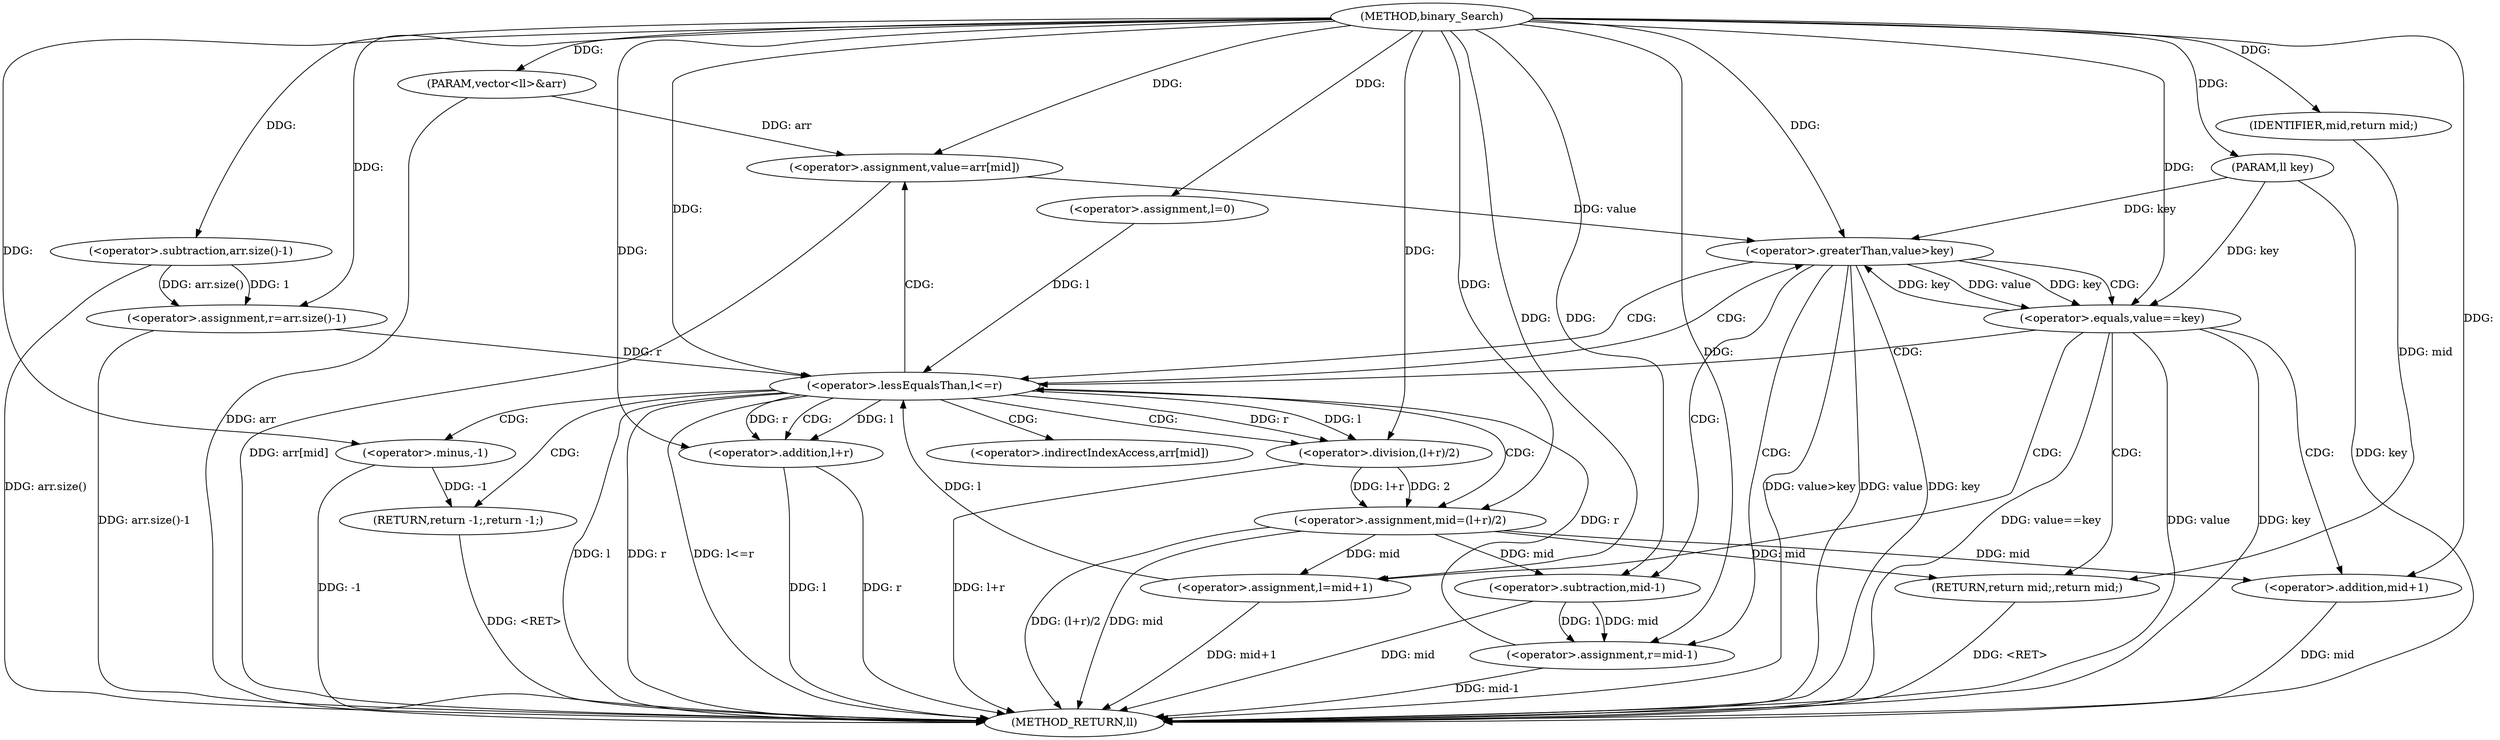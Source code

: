 digraph "binary_Search" {  
"1000659" [label = "(METHOD,binary_Search)" ]
"1000721" [label = "(METHOD_RETURN,ll)" ]
"1000660" [label = "(PARAM,vector<ll>&arr)" ]
"1000661" [label = "(PARAM,ll key)" ]
"1000664" [label = "(<operator>.assignment,l=0)" ]
"1000668" [label = "(<operator>.assignment,r=arr.size()-1)" ]
"1000718" [label = "(RETURN,return -1;,return -1;)" ]
"1000675" [label = "(<operator>.lessEqualsThan,l<=r)" ]
"1000719" [label = "(<operator>.minus,-1)" ]
"1000670" [label = "(<operator>.subtraction,arr.size()-1)" ]
"1000680" [label = "(<operator>.assignment,mid=(l+r)/2)" ]
"1000688" [label = "(<operator>.assignment,value=arr[mid])" ]
"1000694" [label = "(<operator>.greaterThan,value>key)" ]
"1000682" [label = "(<operator>.division,(l+r)/2)" ]
"1000698" [label = "(<operator>.assignment,r=mid-1)" ]
"1000683" [label = "(<operator>.addition,l+r)" ]
"1000705" [label = "(<operator>.equals,value==key)" ]
"1000700" [label = "(<operator>.subtraction,mid-1)" ]
"1000709" [label = "(RETURN,return mid;,return mid;)" ]
"1000710" [label = "(IDENTIFIER,mid,return mid;)" ]
"1000713" [label = "(<operator>.assignment,l=mid+1)" ]
"1000715" [label = "(<operator>.addition,mid+1)" ]
"1000690" [label = "(<operator>.indirectIndexAccess,arr[mid])" ]
  "1000709" -> "1000721"  [ label = "DDG: <RET>"] 
  "1000718" -> "1000721"  [ label = "DDG: <RET>"] 
  "1000660" -> "1000721"  [ label = "DDG: arr"] 
  "1000661" -> "1000721"  [ label = "DDG: key"] 
  "1000670" -> "1000721"  [ label = "DDG: arr.size()"] 
  "1000668" -> "1000721"  [ label = "DDG: arr.size()-1"] 
  "1000675" -> "1000721"  [ label = "DDG: l"] 
  "1000675" -> "1000721"  [ label = "DDG: r"] 
  "1000675" -> "1000721"  [ label = "DDG: l<=r"] 
  "1000719" -> "1000721"  [ label = "DDG: -1"] 
  "1000680" -> "1000721"  [ label = "DDG: mid"] 
  "1000683" -> "1000721"  [ label = "DDG: l"] 
  "1000683" -> "1000721"  [ label = "DDG: r"] 
  "1000682" -> "1000721"  [ label = "DDG: l+r"] 
  "1000680" -> "1000721"  [ label = "DDG: (l+r)/2"] 
  "1000688" -> "1000721"  [ label = "DDG: arr[mid]"] 
  "1000694" -> "1000721"  [ label = "DDG: value"] 
  "1000694" -> "1000721"  [ label = "DDG: key"] 
  "1000694" -> "1000721"  [ label = "DDG: value>key"] 
  "1000705" -> "1000721"  [ label = "DDG: value"] 
  "1000705" -> "1000721"  [ label = "DDG: key"] 
  "1000705" -> "1000721"  [ label = "DDG: value==key"] 
  "1000715" -> "1000721"  [ label = "DDG: mid"] 
  "1000713" -> "1000721"  [ label = "DDG: mid+1"] 
  "1000700" -> "1000721"  [ label = "DDG: mid"] 
  "1000698" -> "1000721"  [ label = "DDG: mid-1"] 
  "1000659" -> "1000660"  [ label = "DDG: "] 
  "1000659" -> "1000661"  [ label = "DDG: "] 
  "1000659" -> "1000664"  [ label = "DDG: "] 
  "1000670" -> "1000668"  [ label = "DDG: 1"] 
  "1000670" -> "1000668"  [ label = "DDG: arr.size()"] 
  "1000719" -> "1000718"  [ label = "DDG: -1"] 
  "1000659" -> "1000668"  [ label = "DDG: "] 
  "1000659" -> "1000670"  [ label = "DDG: "] 
  "1000664" -> "1000675"  [ label = "DDG: l"] 
  "1000713" -> "1000675"  [ label = "DDG: l"] 
  "1000659" -> "1000675"  [ label = "DDG: "] 
  "1000668" -> "1000675"  [ label = "DDG: r"] 
  "1000698" -> "1000675"  [ label = "DDG: r"] 
  "1000682" -> "1000680"  [ label = "DDG: 2"] 
  "1000682" -> "1000680"  [ label = "DDG: l+r"] 
  "1000660" -> "1000688"  [ label = "DDG: arr"] 
  "1000659" -> "1000719"  [ label = "DDG: "] 
  "1000659" -> "1000680"  [ label = "DDG: "] 
  "1000659" -> "1000688"  [ label = "DDG: "] 
  "1000675" -> "1000682"  [ label = "DDG: r"] 
  "1000659" -> "1000682"  [ label = "DDG: "] 
  "1000675" -> "1000682"  [ label = "DDG: l"] 
  "1000688" -> "1000694"  [ label = "DDG: value"] 
  "1000659" -> "1000694"  [ label = "DDG: "] 
  "1000705" -> "1000694"  [ label = "DDG: key"] 
  "1000661" -> "1000694"  [ label = "DDG: key"] 
  "1000700" -> "1000698"  [ label = "DDG: 1"] 
  "1000700" -> "1000698"  [ label = "DDG: mid"] 
  "1000675" -> "1000683"  [ label = "DDG: l"] 
  "1000659" -> "1000683"  [ label = "DDG: "] 
  "1000675" -> "1000683"  [ label = "DDG: r"] 
  "1000659" -> "1000698"  [ label = "DDG: "] 
  "1000680" -> "1000700"  [ label = "DDG: mid"] 
  "1000659" -> "1000700"  [ label = "DDG: "] 
  "1000694" -> "1000705"  [ label = "DDG: value"] 
  "1000659" -> "1000705"  [ label = "DDG: "] 
  "1000694" -> "1000705"  [ label = "DDG: key"] 
  "1000661" -> "1000705"  [ label = "DDG: key"] 
  "1000710" -> "1000709"  [ label = "DDG: mid"] 
  "1000680" -> "1000709"  [ label = "DDG: mid"] 
  "1000659" -> "1000710"  [ label = "DDG: "] 
  "1000680" -> "1000713"  [ label = "DDG: mid"] 
  "1000659" -> "1000713"  [ label = "DDG: "] 
  "1000680" -> "1000715"  [ label = "DDG: mid"] 
  "1000659" -> "1000715"  [ label = "DDG: "] 
  "1000675" -> "1000694"  [ label = "CDG: "] 
  "1000675" -> "1000680"  [ label = "CDG: "] 
  "1000675" -> "1000682"  [ label = "CDG: "] 
  "1000675" -> "1000690"  [ label = "CDG: "] 
  "1000675" -> "1000718"  [ label = "CDG: "] 
  "1000675" -> "1000688"  [ label = "CDG: "] 
  "1000675" -> "1000719"  [ label = "CDG: "] 
  "1000675" -> "1000683"  [ label = "CDG: "] 
  "1000694" -> "1000675"  [ label = "CDG: "] 
  "1000694" -> "1000705"  [ label = "CDG: "] 
  "1000694" -> "1000698"  [ label = "CDG: "] 
  "1000694" -> "1000700"  [ label = "CDG: "] 
  "1000705" -> "1000713"  [ label = "CDG: "] 
  "1000705" -> "1000675"  [ label = "CDG: "] 
  "1000705" -> "1000715"  [ label = "CDG: "] 
  "1000705" -> "1000709"  [ label = "CDG: "] 
}
